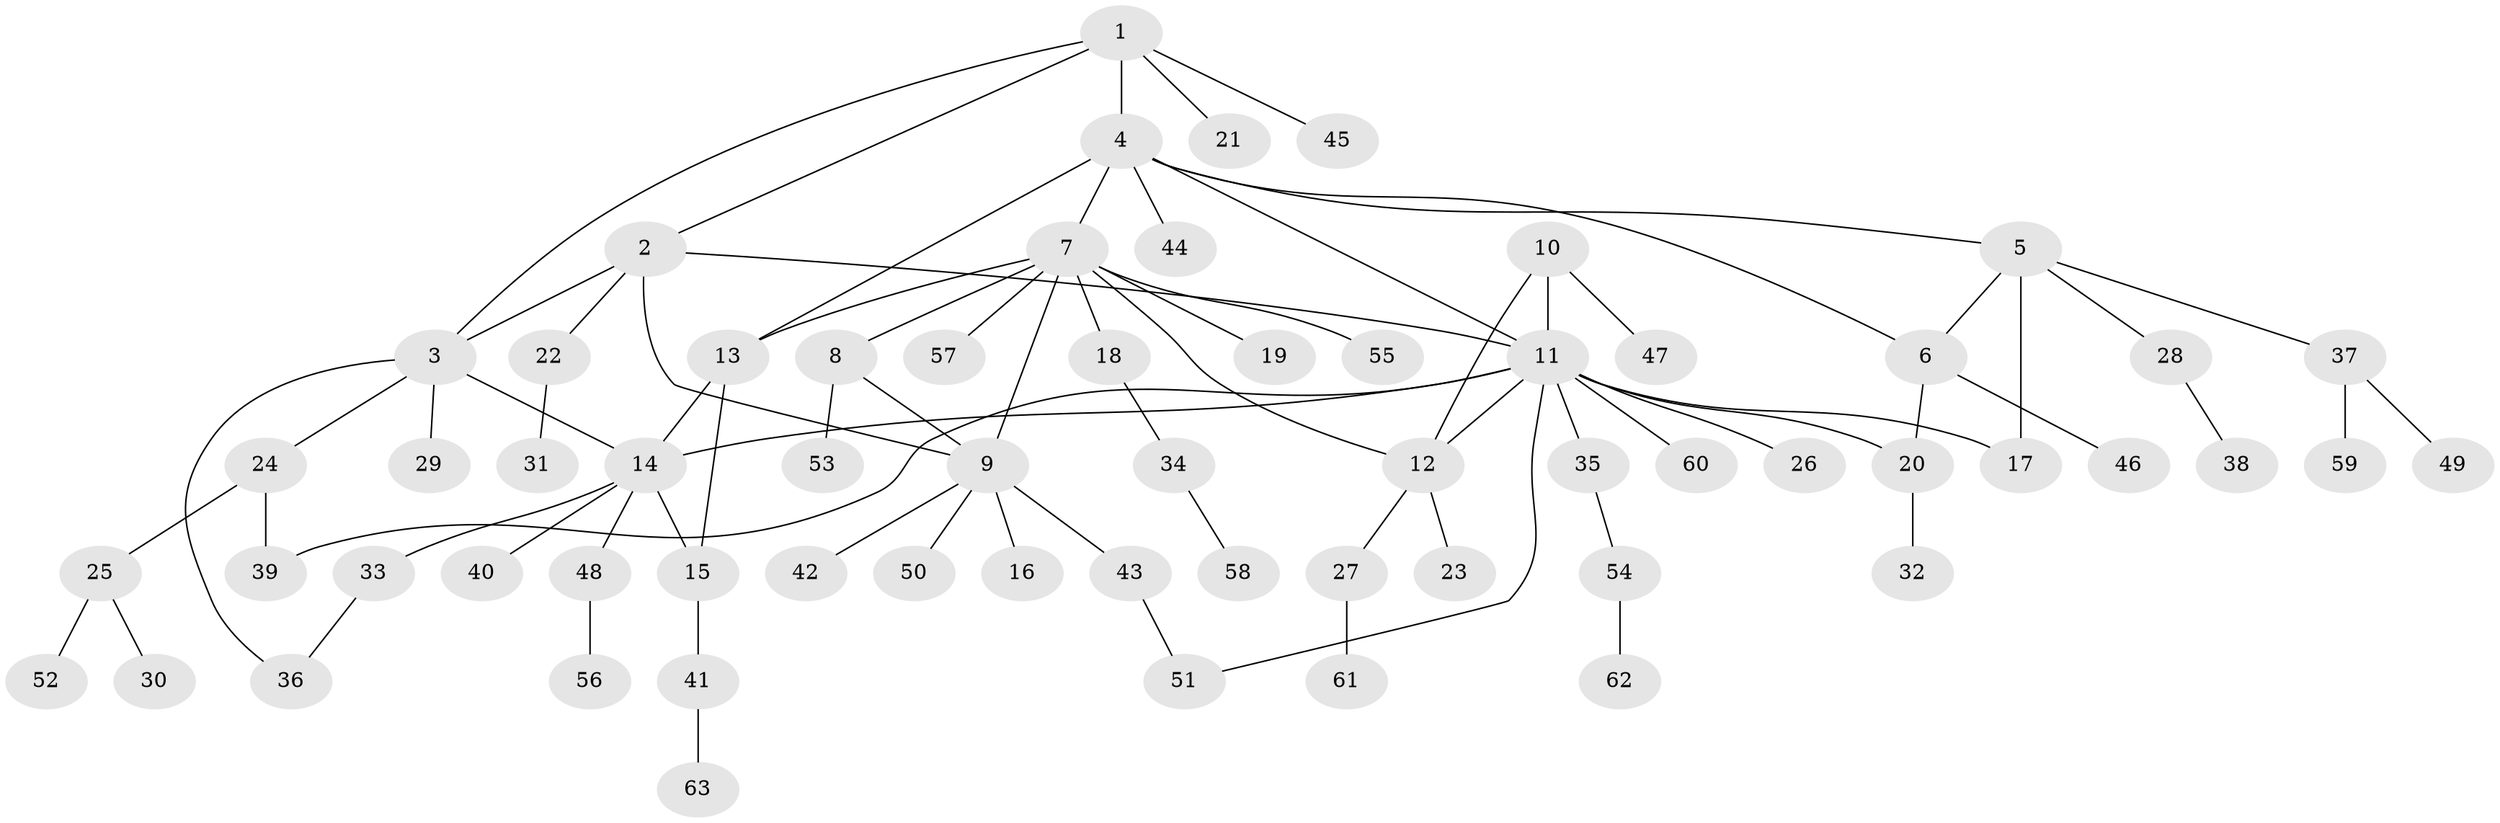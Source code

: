// Generated by graph-tools (version 1.1) at 2025/15/03/09/25 04:15:53]
// undirected, 63 vertices, 78 edges
graph export_dot {
graph [start="1"]
  node [color=gray90,style=filled];
  1;
  2;
  3;
  4;
  5;
  6;
  7;
  8;
  9;
  10;
  11;
  12;
  13;
  14;
  15;
  16;
  17;
  18;
  19;
  20;
  21;
  22;
  23;
  24;
  25;
  26;
  27;
  28;
  29;
  30;
  31;
  32;
  33;
  34;
  35;
  36;
  37;
  38;
  39;
  40;
  41;
  42;
  43;
  44;
  45;
  46;
  47;
  48;
  49;
  50;
  51;
  52;
  53;
  54;
  55;
  56;
  57;
  58;
  59;
  60;
  61;
  62;
  63;
  1 -- 2;
  1 -- 3;
  1 -- 4;
  1 -- 21;
  1 -- 45;
  2 -- 3;
  2 -- 9;
  2 -- 11;
  2 -- 22;
  3 -- 14;
  3 -- 24;
  3 -- 29;
  3 -- 36;
  4 -- 5;
  4 -- 6;
  4 -- 7;
  4 -- 11;
  4 -- 13;
  4 -- 44;
  5 -- 6;
  5 -- 17;
  5 -- 28;
  5 -- 37;
  6 -- 20;
  6 -- 46;
  7 -- 8;
  7 -- 9;
  7 -- 12;
  7 -- 13;
  7 -- 18;
  7 -- 19;
  7 -- 55;
  7 -- 57;
  8 -- 9;
  8 -- 53;
  9 -- 16;
  9 -- 42;
  9 -- 43;
  9 -- 50;
  10 -- 11;
  10 -- 12;
  10 -- 47;
  11 -- 12;
  11 -- 14;
  11 -- 17;
  11 -- 20;
  11 -- 26;
  11 -- 35;
  11 -- 39;
  11 -- 51;
  11 -- 60;
  12 -- 23;
  12 -- 27;
  13 -- 14;
  13 -- 15;
  14 -- 15;
  14 -- 33;
  14 -- 40;
  14 -- 48;
  15 -- 41;
  18 -- 34;
  20 -- 32;
  22 -- 31;
  24 -- 25;
  24 -- 39;
  25 -- 30;
  25 -- 52;
  27 -- 61;
  28 -- 38;
  33 -- 36;
  34 -- 58;
  35 -- 54;
  37 -- 49;
  37 -- 59;
  41 -- 63;
  43 -- 51;
  48 -- 56;
  54 -- 62;
}
